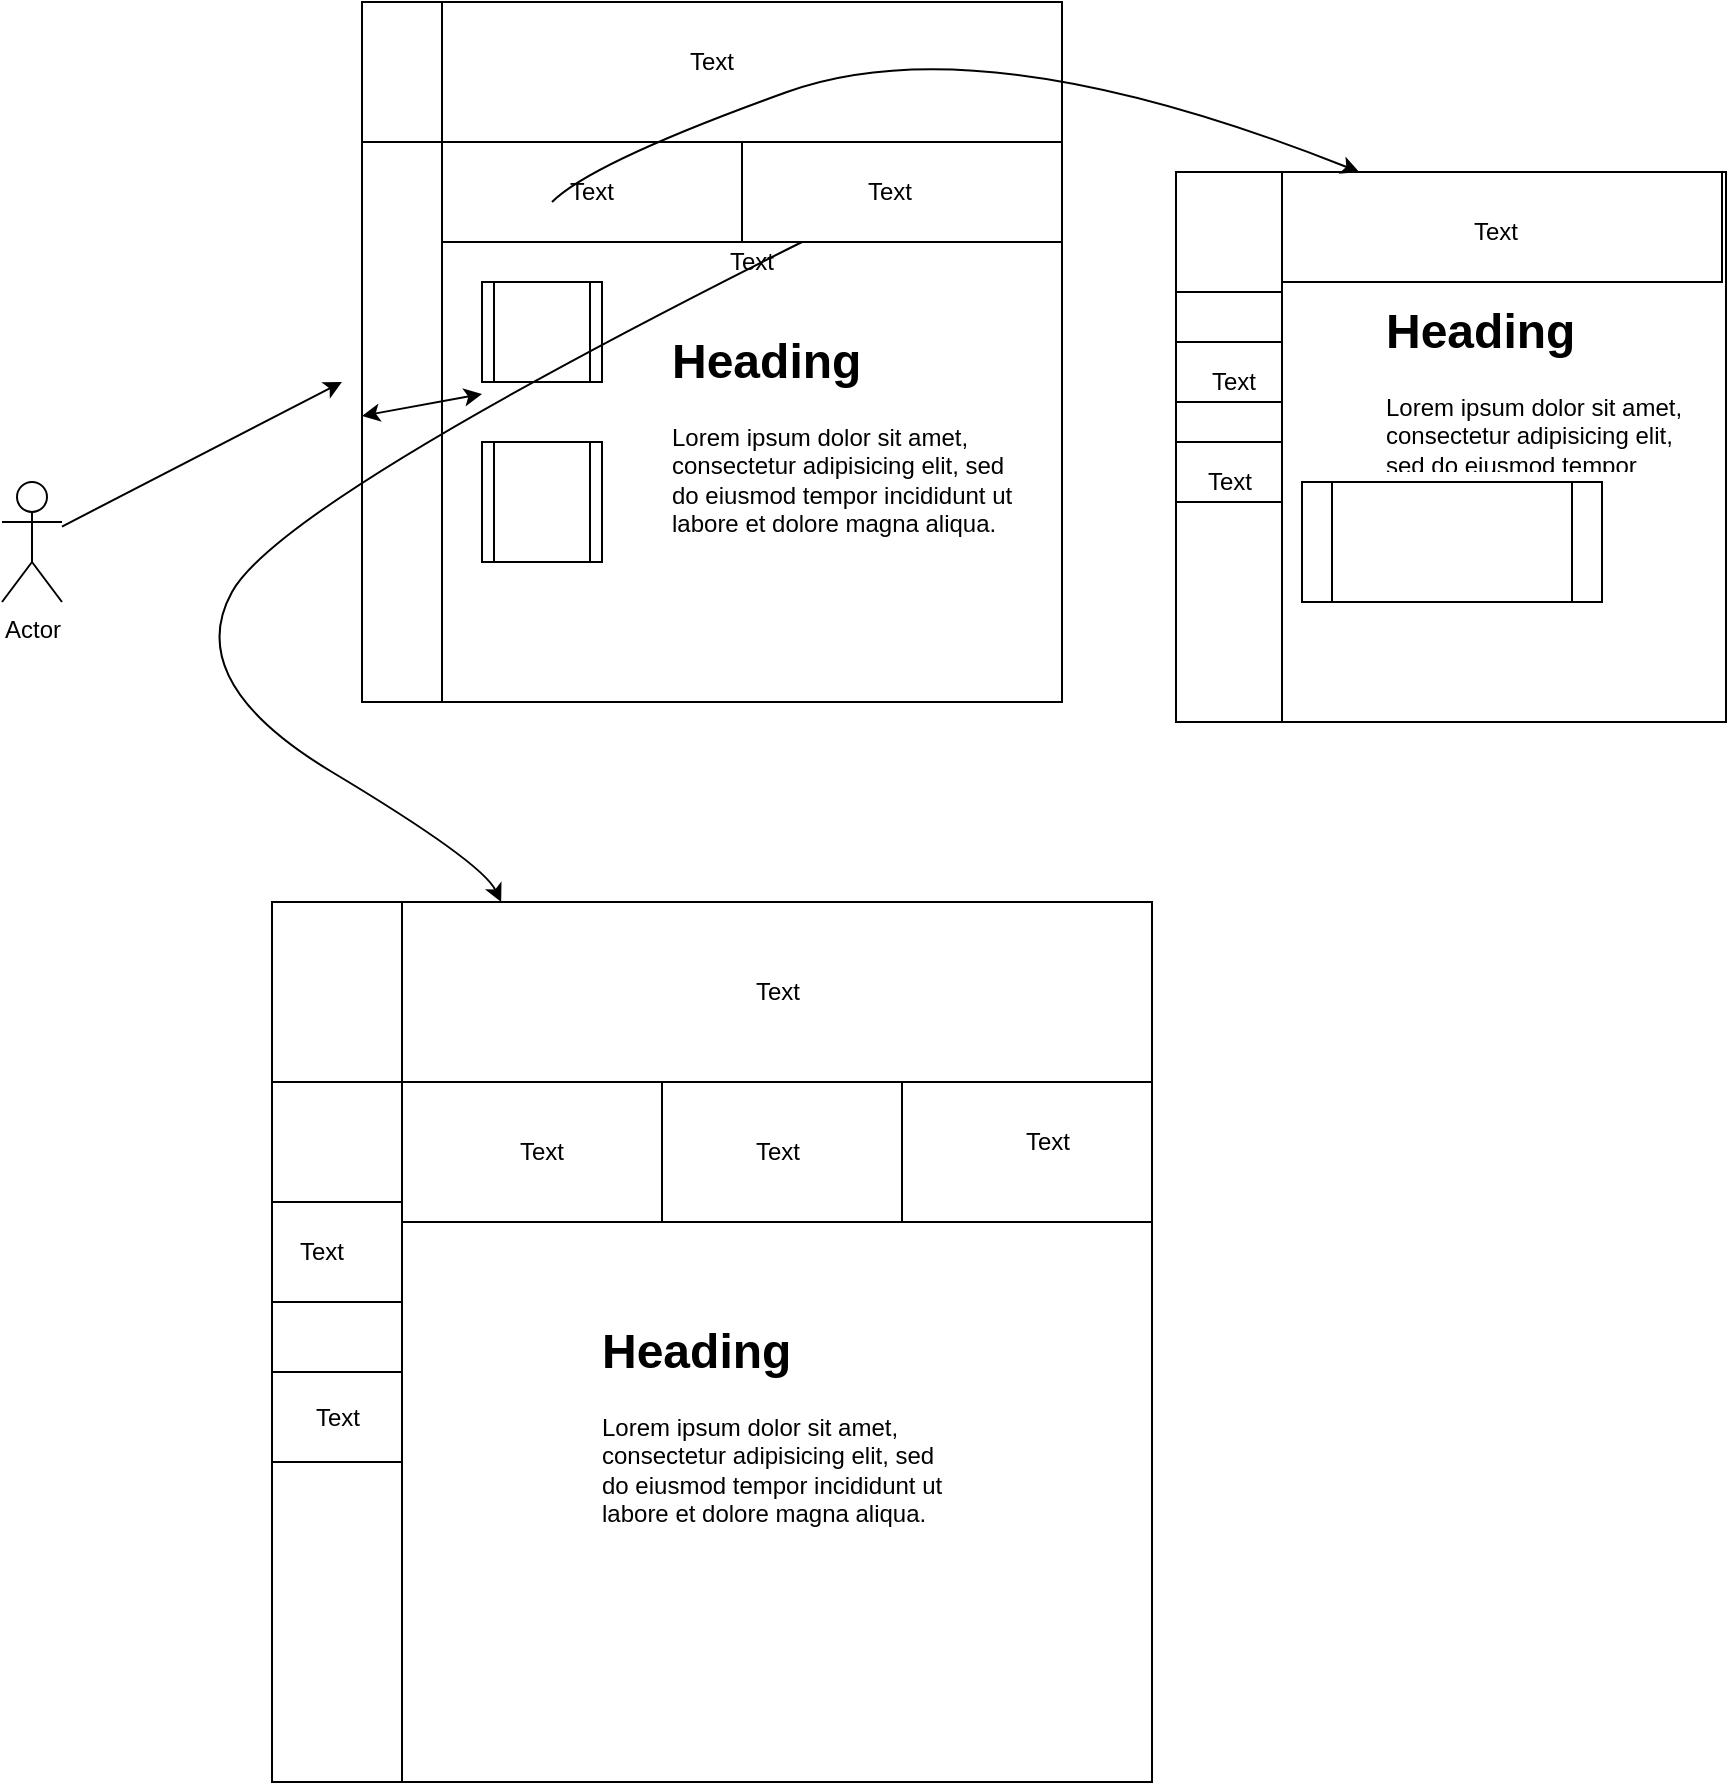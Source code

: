<mxfile version="15.3.1" type="google"><diagram id="ZOVygmccT_PfkVLefp79" name="Page-1"><mxGraphModel dx="2253" dy="829" grid="1" gridSize="10" guides="1" tooltips="1" connect="1" arrows="1" fold="1" page="1" pageScale="1" pageWidth="827" pageHeight="1169" math="0" shadow="0"><root><mxCell id="0"/><mxCell id="1" parent="0"/><mxCell id="8JWAMniHEQhoXzcplYhm-1" value="" style="whiteSpace=wrap;html=1;aspect=fixed;" parent="1" vertex="1"><mxGeometry x="150" width="350" height="350" as="geometry"/></mxCell><mxCell id="8JWAMniHEQhoXzcplYhm-2" value="" style="rounded=0;whiteSpace=wrap;html=1;" parent="1" vertex="1"><mxGeometry x="190" width="310" height="70" as="geometry"/></mxCell><mxCell id="8JWAMniHEQhoXzcplYhm-3" value="Text" style="text;html=1;strokeColor=none;fillColor=none;align=center;verticalAlign=middle;whiteSpace=wrap;rounded=0;" parent="1" vertex="1"><mxGeometry x="240" y="10" width="170" height="40" as="geometry"/></mxCell><mxCell id="8JWAMniHEQhoXzcplYhm-4" value="" style="rounded=0;whiteSpace=wrap;html=1;" parent="1" vertex="1"><mxGeometry x="150" width="40" height="70" as="geometry"/></mxCell><mxCell id="8JWAMniHEQhoXzcplYhm-8" value="" style="rounded=0;whiteSpace=wrap;html=1;" parent="1" vertex="1"><mxGeometry x="190" y="70" width="150" height="50" as="geometry"/></mxCell><mxCell id="8JWAMniHEQhoXzcplYhm-9" value="Text" style="text;html=1;strokeColor=none;fillColor=none;align=center;verticalAlign=middle;whiteSpace=wrap;rounded=0;" parent="1" vertex="1"><mxGeometry x="245" y="85" width="40" height="20" as="geometry"/></mxCell><mxCell id="8JWAMniHEQhoXzcplYhm-10" value="" style="rounded=0;whiteSpace=wrap;html=1;" parent="1" vertex="1"><mxGeometry x="340" y="70" width="160" height="50" as="geometry"/></mxCell><mxCell id="8JWAMniHEQhoXzcplYhm-11" value="Text" style="text;html=1;strokeColor=none;fillColor=none;align=center;verticalAlign=middle;whiteSpace=wrap;rounded=0;" parent="1" vertex="1"><mxGeometry x="394" y="85" width="40" height="20" as="geometry"/></mxCell><mxCell id="8JWAMniHEQhoXzcplYhm-14" value="" style="rounded=0;whiteSpace=wrap;html=1;" parent="1" vertex="1"><mxGeometry x="150" y="70" width="40" height="280" as="geometry"/></mxCell><mxCell id="8JWAMniHEQhoXzcplYhm-15" value="" style="endArrow=classic;startArrow=classic;html=1;" parent="1" source="8JWAMniHEQhoXzcplYhm-1" edge="1"><mxGeometry width="50" height="50" relative="1" as="geometry"><mxPoint x="390" y="240" as="sourcePoint"/><mxPoint x="210" y="196" as="targetPoint"/><Array as="points"/></mxGeometry></mxCell><mxCell id="8JWAMniHEQhoXzcplYhm-17" value="" style="shape=process;whiteSpace=wrap;html=1;backgroundOutline=1;" parent="1" vertex="1"><mxGeometry x="210" y="140" width="60" height="50" as="geometry"/></mxCell><mxCell id="8JWAMniHEQhoXzcplYhm-18" value="&lt;h1&gt;Heading&lt;/h1&gt;&lt;p&gt;Lorem ipsum dolor sit amet, consectetur adipisicing elit, sed do eiusmod tempor incididunt ut labore et dolore magna aliqua.&lt;/p&gt;" style="text;html=1;strokeColor=none;fillColor=none;spacing=5;spacingTop=-20;whiteSpace=wrap;overflow=hidden;rounded=0;" parent="1" vertex="1"><mxGeometry x="300" y="160" width="190" height="120" as="geometry"/></mxCell><mxCell id="8JWAMniHEQhoXzcplYhm-19" value="" style="shape=process;whiteSpace=wrap;html=1;backgroundOutline=1;" parent="1" vertex="1"><mxGeometry x="210" y="220" width="60" height="60" as="geometry"/></mxCell><mxCell id="8JWAMniHEQhoXzcplYhm-20" value="Text" style="text;html=1;strokeColor=none;fillColor=none;align=center;verticalAlign=middle;whiteSpace=wrap;rounded=0;" parent="1" vertex="1"><mxGeometry x="190" y="120" width="310" height="20" as="geometry"/></mxCell><mxCell id="8JWAMniHEQhoXzcplYhm-21" value="" style="whiteSpace=wrap;html=1;aspect=fixed;" parent="1" vertex="1"><mxGeometry x="557" y="85" width="275" height="275" as="geometry"/></mxCell><mxCell id="8JWAMniHEQhoXzcplYhm-23" value="" style="rounded=0;whiteSpace=wrap;html=1;" parent="1" vertex="1"><mxGeometry x="605.5" y="85" width="224.5" height="55" as="geometry"/></mxCell><mxCell id="8JWAMniHEQhoXzcplYhm-24" value="Text" style="text;html=1;strokeColor=none;fillColor=none;align=center;verticalAlign=middle;whiteSpace=wrap;rounded=0;" parent="1" vertex="1"><mxGeometry x="697" y="105" width="40" height="20" as="geometry"/></mxCell><mxCell id="8JWAMniHEQhoXzcplYhm-25" value="" style="rounded=0;whiteSpace=wrap;html=1;" parent="1" vertex="1"><mxGeometry x="557" y="85" width="53" height="60" as="geometry"/></mxCell><mxCell id="8JWAMniHEQhoXzcplYhm-26" value="" style="rounded=0;whiteSpace=wrap;html=1;" parent="1" vertex="1"><mxGeometry x="557" y="145" width="53" height="215" as="geometry"/></mxCell><mxCell id="8JWAMniHEQhoXzcplYhm-27" value="" style="rounded=0;whiteSpace=wrap;html=1;" parent="1" vertex="1"><mxGeometry x="557" y="170" width="53" height="30" as="geometry"/></mxCell><mxCell id="8JWAMniHEQhoXzcplYhm-28" value="" style="rounded=0;whiteSpace=wrap;html=1;" parent="1" vertex="1"><mxGeometry x="557" y="220" width="53" height="30" as="geometry"/></mxCell><mxCell id="8JWAMniHEQhoXzcplYhm-29" value="Text" style="text;html=1;strokeColor=none;fillColor=none;align=center;verticalAlign=middle;whiteSpace=wrap;rounded=0;" parent="1" vertex="1"><mxGeometry x="565.5" y="180" width="40" height="20" as="geometry"/></mxCell><mxCell id="8JWAMniHEQhoXzcplYhm-30" value="Text" style="text;html=1;strokeColor=none;fillColor=none;align=center;verticalAlign=middle;whiteSpace=wrap;rounded=0;" parent="1" vertex="1"><mxGeometry x="563.5" y="230" width="40" height="20" as="geometry"/></mxCell><mxCell id="8JWAMniHEQhoXzcplYhm-31" value="" style="shape=process;whiteSpace=wrap;html=1;backgroundOutline=1;" parent="1" vertex="1"><mxGeometry x="620" y="240" width="150" height="60" as="geometry"/></mxCell><mxCell id="8JWAMniHEQhoXzcplYhm-32" value="&lt;h1&gt;Heading&lt;/h1&gt;&lt;p&gt;Lorem ipsum dolor sit amet, consectetur adipisicing elit, sed do eiusmod tempor incididunt ut labore et dolore magna aliqua.&lt;/p&gt;" style="text;html=1;strokeColor=none;fillColor=none;spacing=5;spacingTop=-20;whiteSpace=wrap;overflow=hidden;rounded=0;" parent="1" vertex="1"><mxGeometry x="657" y="145" width="170" height="90" as="geometry"/></mxCell><mxCell id="8JWAMniHEQhoXzcplYhm-34" value="" style="curved=1;endArrow=classic;html=1;exitX=0;exitY=0.75;exitDx=0;exitDy=0;" parent="1" source="8JWAMniHEQhoXzcplYhm-9" target="8JWAMniHEQhoXzcplYhm-23" edge="1"><mxGeometry width="50" height="50" relative="1" as="geometry"><mxPoint x="310" y="140" as="sourcePoint"/><mxPoint x="360" y="90" as="targetPoint"/><Array as="points"><mxPoint x="265" y="80"/><mxPoint x="460" y="10"/></Array></mxGeometry></mxCell><mxCell id="8JWAMniHEQhoXzcplYhm-35" value="Actor" style="shape=umlActor;verticalLabelPosition=bottom;verticalAlign=top;html=1;outlineConnect=0;" parent="1" vertex="1"><mxGeometry x="-30" y="240" width="30" height="60" as="geometry"/></mxCell><mxCell id="8JWAMniHEQhoXzcplYhm-37" value="" style="endArrow=classic;html=1;" parent="1" source="8JWAMniHEQhoXzcplYhm-35" edge="1"><mxGeometry width="50" height="50" relative="1" as="geometry"><mxPoint x="10" y="310" as="sourcePoint"/><mxPoint x="140" y="190" as="targetPoint"/></mxGeometry></mxCell><mxCell id="NklOPLfxH_6LZ8diqnWd-2" value="" style="whiteSpace=wrap;html=1;aspect=fixed;" parent="1" vertex="1"><mxGeometry x="105" y="450" width="440" height="440" as="geometry"/></mxCell><mxCell id="cXYrHnZAI-4bhXgArVHS-1" value="" style="curved=1;endArrow=classic;html=1;" parent="1" source="8JWAMniHEQhoXzcplYhm-10" target="NklOPLfxH_6LZ8diqnWd-2" edge="1"><mxGeometry width="50" height="50" relative="1" as="geometry"><mxPoint x="40" y="410" as="sourcePoint"/><mxPoint x="90" y="360" as="targetPoint"/><Array as="points"><mxPoint x="110" y="250"/><mxPoint x="60" y="340"/><mxPoint x="210" y="430"/></Array></mxGeometry></mxCell><mxCell id="BL092nEgscZ03qC9I5lu-1" value="" style="rounded=0;whiteSpace=wrap;html=1;" vertex="1" parent="1"><mxGeometry x="170" y="450" width="375" height="90" as="geometry"/></mxCell><mxCell id="BL092nEgscZ03qC9I5lu-2" value="" style="rounded=0;whiteSpace=wrap;html=1;" vertex="1" parent="1"><mxGeometry x="105" y="450" width="65" height="90" as="geometry"/></mxCell><mxCell id="BL092nEgscZ03qC9I5lu-3" value="" style="rounded=0;whiteSpace=wrap;html=1;" vertex="1" parent="1"><mxGeometry x="105" y="540" width="65" height="350" as="geometry"/></mxCell><mxCell id="BL092nEgscZ03qC9I5lu-4" value="" style="rounded=0;whiteSpace=wrap;html=1;" vertex="1" parent="1"><mxGeometry x="105" y="600" width="65" height="50" as="geometry"/></mxCell><mxCell id="BL092nEgscZ03qC9I5lu-5" value="" style="rounded=0;whiteSpace=wrap;html=1;" vertex="1" parent="1"><mxGeometry x="105" y="685" width="65" height="45" as="geometry"/></mxCell><mxCell id="BL092nEgscZ03qC9I5lu-6" value="Text" style="text;html=1;strokeColor=none;fillColor=none;align=center;verticalAlign=middle;whiteSpace=wrap;rounded=0;" vertex="1" parent="1"><mxGeometry x="110" y="615" width="40" height="20" as="geometry"/></mxCell><mxCell id="BL092nEgscZ03qC9I5lu-7" value="Text" style="text;html=1;strokeColor=none;fillColor=none;align=center;verticalAlign=middle;whiteSpace=wrap;rounded=0;" vertex="1" parent="1"><mxGeometry x="117.5" y="692.5" width="40" height="30" as="geometry"/></mxCell><mxCell id="BL092nEgscZ03qC9I5lu-8" value="Text" style="text;html=1;strokeColor=none;fillColor=none;align=center;verticalAlign=middle;whiteSpace=wrap;rounded=0;" vertex="1" parent="1"><mxGeometry x="202.5" y="465" width="310" height="60" as="geometry"/></mxCell><mxCell id="BL092nEgscZ03qC9I5lu-9" value="" style="rounded=0;whiteSpace=wrap;html=1;" vertex="1" parent="1"><mxGeometry x="170" y="540" width="130" height="70" as="geometry"/></mxCell><mxCell id="BL092nEgscZ03qC9I5lu-10" value="" style="rounded=0;whiteSpace=wrap;html=1;" vertex="1" parent="1"><mxGeometry x="300" y="540" width="120" height="70" as="geometry"/></mxCell><mxCell id="BL092nEgscZ03qC9I5lu-11" value="" style="rounded=0;whiteSpace=wrap;html=1;" vertex="1" parent="1"><mxGeometry x="420" y="540" width="125" height="70" as="geometry"/></mxCell><mxCell id="BL092nEgscZ03qC9I5lu-12" value="Text" style="text;html=1;strokeColor=none;fillColor=none;align=center;verticalAlign=middle;whiteSpace=wrap;rounded=0;" vertex="1" parent="1"><mxGeometry x="220" y="565" width="40" height="20" as="geometry"/></mxCell><mxCell id="BL092nEgscZ03qC9I5lu-13" value="Text" style="text;html=1;strokeColor=none;fillColor=none;align=center;verticalAlign=middle;whiteSpace=wrap;rounded=0;" vertex="1" parent="1"><mxGeometry x="337.5" y="565" width="40" height="20" as="geometry"/></mxCell><mxCell id="BL092nEgscZ03qC9I5lu-14" value="Text" style="text;html=1;strokeColor=none;fillColor=none;align=center;verticalAlign=middle;whiteSpace=wrap;rounded=0;" vertex="1" parent="1"><mxGeometry x="472.5" y="560" width="40" height="20" as="geometry"/></mxCell><mxCell id="BL092nEgscZ03qC9I5lu-15" value="&lt;h1&gt;Heading&lt;/h1&gt;&lt;p&gt;Lorem ipsum dolor sit amet, consectetur adipisicing elit, sed do eiusmod tempor incididunt ut labore et dolore magna aliqua.&lt;/p&gt;" style="text;html=1;strokeColor=none;fillColor=none;spacing=5;spacingTop=-20;whiteSpace=wrap;overflow=hidden;rounded=0;" vertex="1" parent="1"><mxGeometry x="265" y="655" width="190" height="120" as="geometry"/></mxCell></root></mxGraphModel></diagram></mxfile>